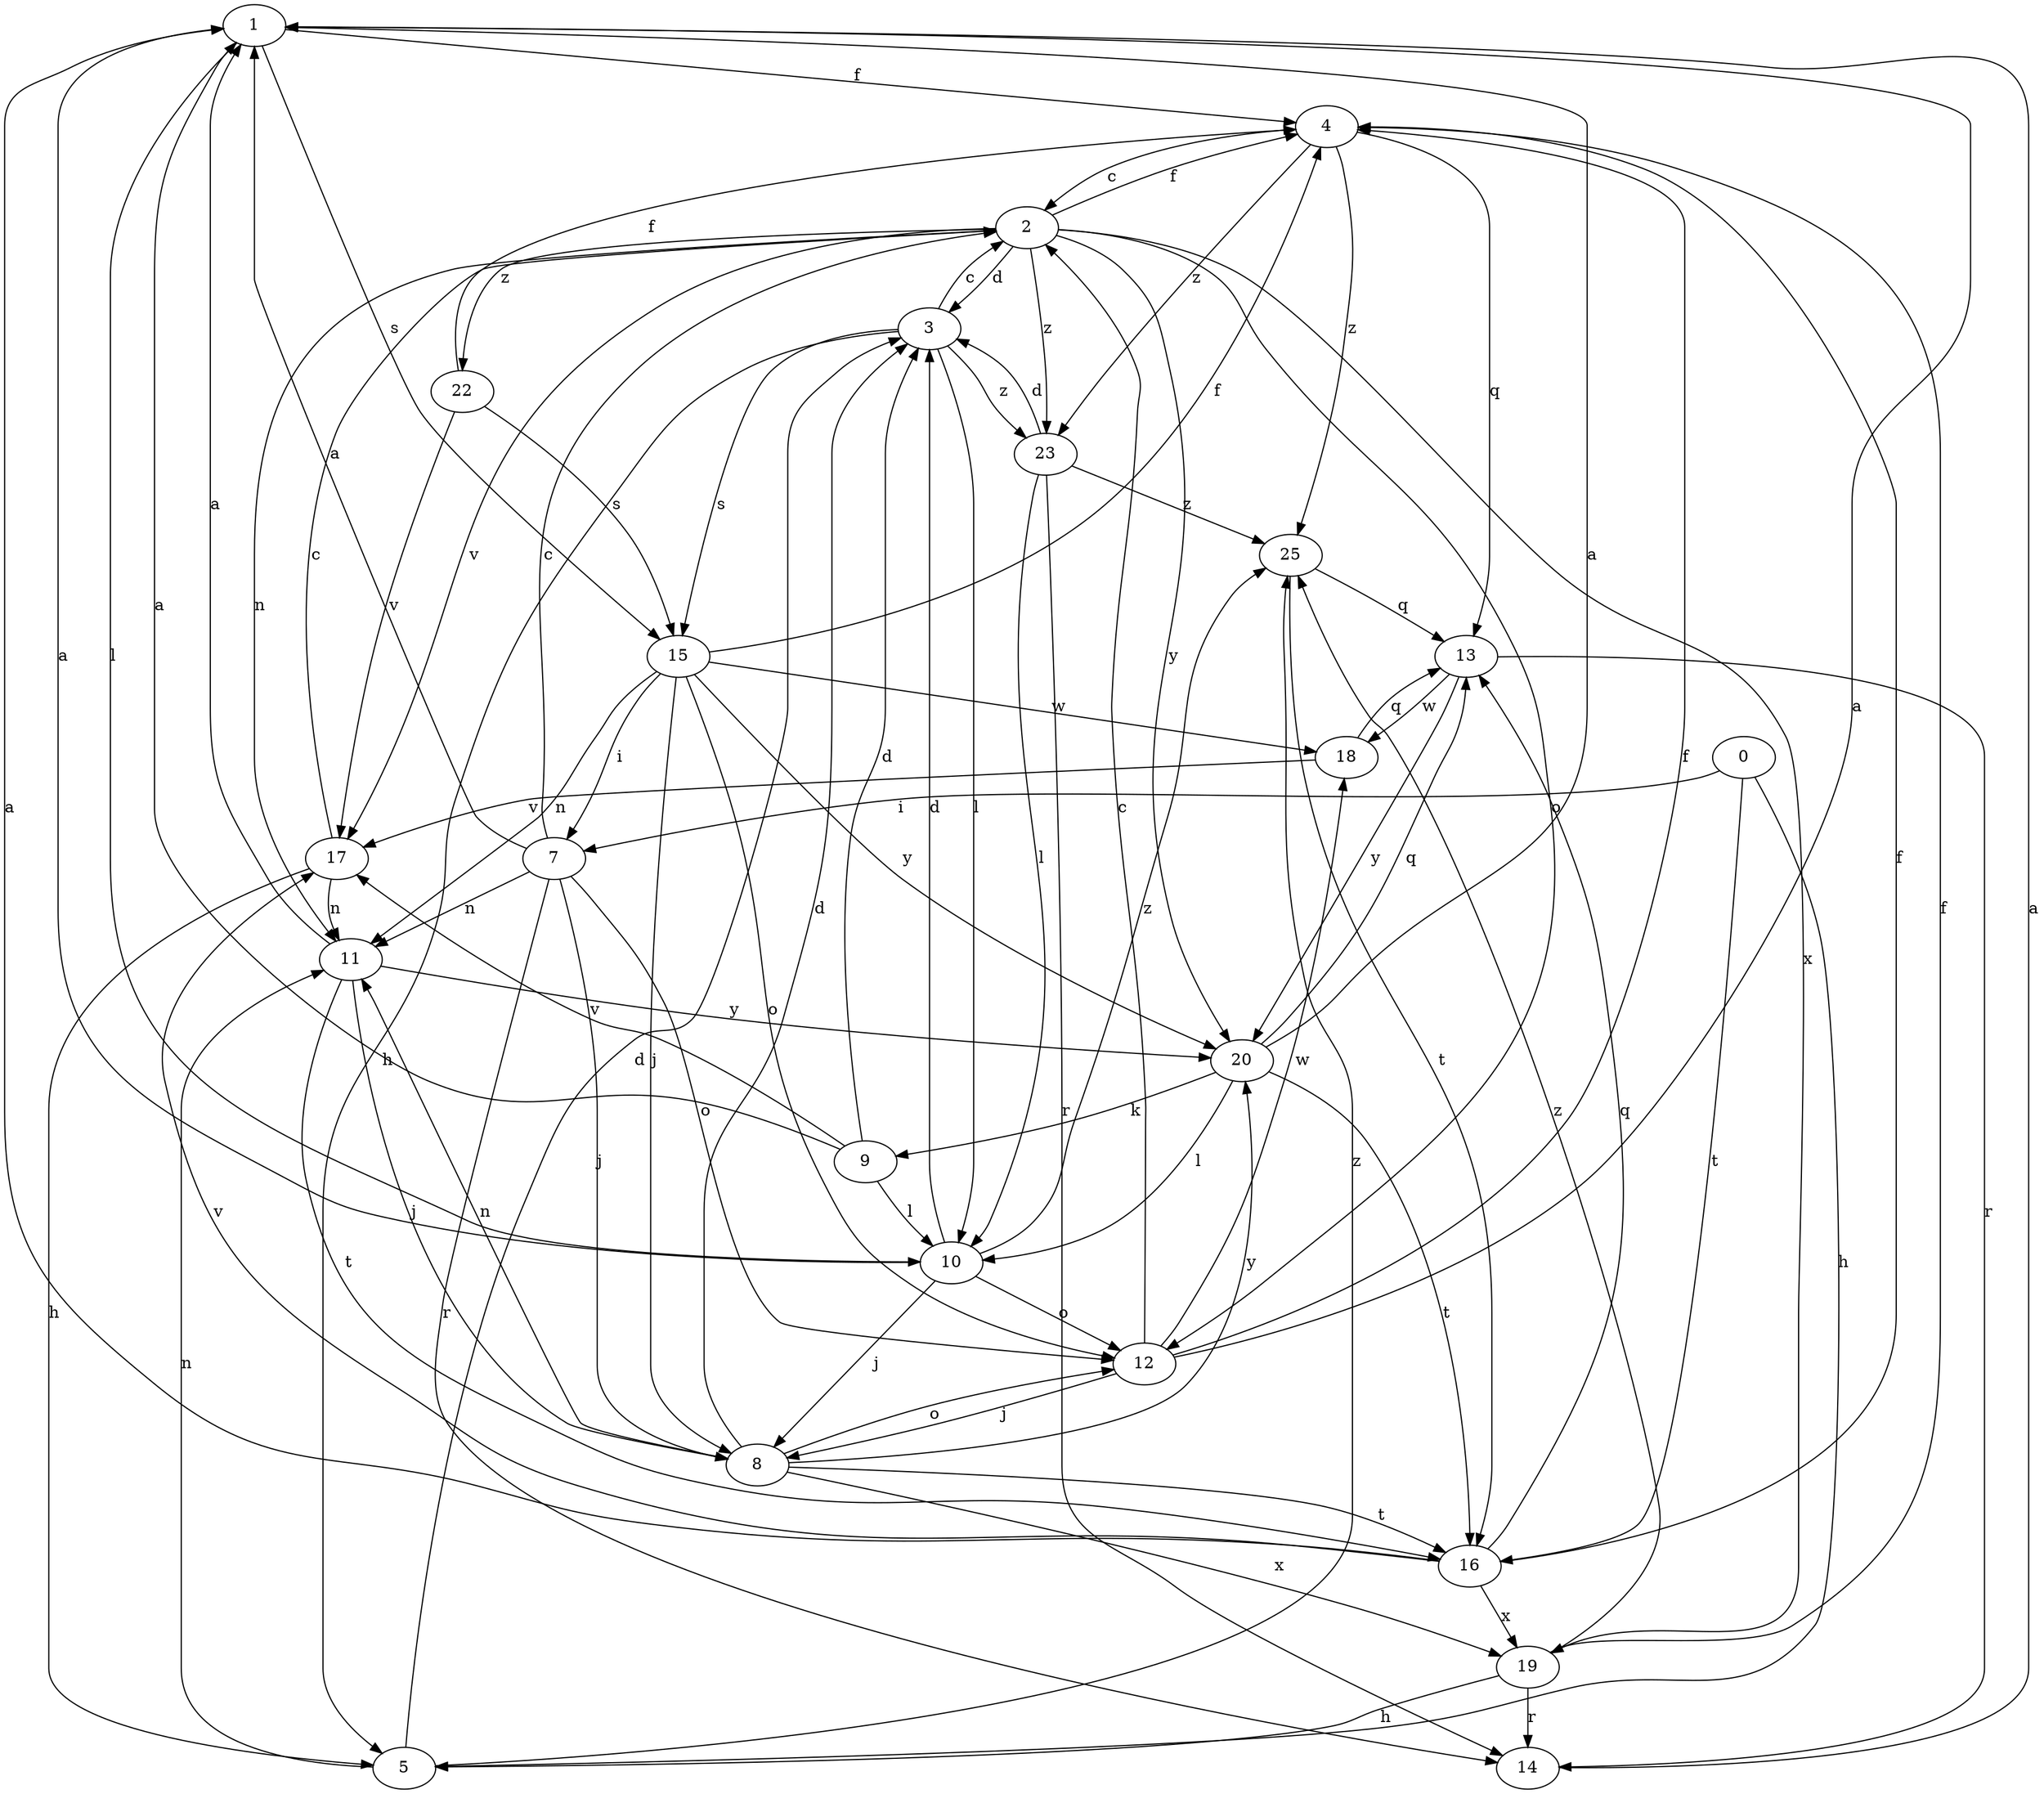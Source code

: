 strict digraph  {
1;
2;
3;
4;
5;
7;
8;
9;
10;
11;
12;
13;
14;
0;
15;
16;
17;
18;
19;
20;
22;
23;
25;
1 -> 4  [label=f];
1 -> 10  [label=l];
1 -> 15  [label=s];
2 -> 3  [label=d];
2 -> 4  [label=f];
2 -> 11  [label=n];
2 -> 12  [label=o];
2 -> 17  [label=v];
2 -> 19  [label=x];
2 -> 20  [label=y];
2 -> 22  [label=z];
2 -> 23  [label=z];
3 -> 2  [label=c];
3 -> 5  [label=h];
3 -> 10  [label=l];
3 -> 15  [label=s];
3 -> 23  [label=z];
4 -> 2  [label=c];
4 -> 13  [label=q];
4 -> 23  [label=z];
4 -> 25  [label=z];
5 -> 3  [label=d];
5 -> 11  [label=n];
5 -> 25  [label=z];
7 -> 1  [label=a];
7 -> 2  [label=c];
7 -> 8  [label=j];
7 -> 11  [label=n];
7 -> 12  [label=o];
7 -> 14  [label=r];
8 -> 3  [label=d];
8 -> 11  [label=n];
8 -> 12  [label=o];
8 -> 16  [label=t];
8 -> 19  [label=x];
8 -> 20  [label=y];
9 -> 1  [label=a];
9 -> 3  [label=d];
9 -> 10  [label=l];
9 -> 17  [label=v];
10 -> 1  [label=a];
10 -> 3  [label=d];
10 -> 8  [label=j];
10 -> 12  [label=o];
10 -> 25  [label=z];
11 -> 1  [label=a];
11 -> 8  [label=j];
11 -> 16  [label=t];
11 -> 20  [label=y];
12 -> 1  [label=a];
12 -> 2  [label=c];
12 -> 4  [label=f];
12 -> 8  [label=j];
12 -> 18  [label=w];
13 -> 14  [label=r];
13 -> 18  [label=w];
13 -> 20  [label=y];
14 -> 1  [label=a];
0 -> 5  [label=h];
0 -> 7  [label=i];
0 -> 16  [label=t];
15 -> 4  [label=f];
15 -> 7  [label=i];
15 -> 8  [label=j];
15 -> 11  [label=n];
15 -> 12  [label=o];
15 -> 18  [label=w];
15 -> 20  [label=y];
16 -> 1  [label=a];
16 -> 4  [label=f];
16 -> 13  [label=q];
16 -> 17  [label=v];
16 -> 19  [label=x];
17 -> 2  [label=c];
17 -> 5  [label=h];
17 -> 11  [label=n];
18 -> 13  [label=q];
18 -> 17  [label=v];
19 -> 4  [label=f];
19 -> 5  [label=h];
19 -> 14  [label=r];
19 -> 25  [label=z];
20 -> 1  [label=a];
20 -> 9  [label=k];
20 -> 10  [label=l];
20 -> 13  [label=q];
20 -> 16  [label=t];
22 -> 4  [label=f];
22 -> 15  [label=s];
22 -> 17  [label=v];
23 -> 3  [label=d];
23 -> 10  [label=l];
23 -> 14  [label=r];
23 -> 25  [label=z];
25 -> 13  [label=q];
25 -> 16  [label=t];
}

